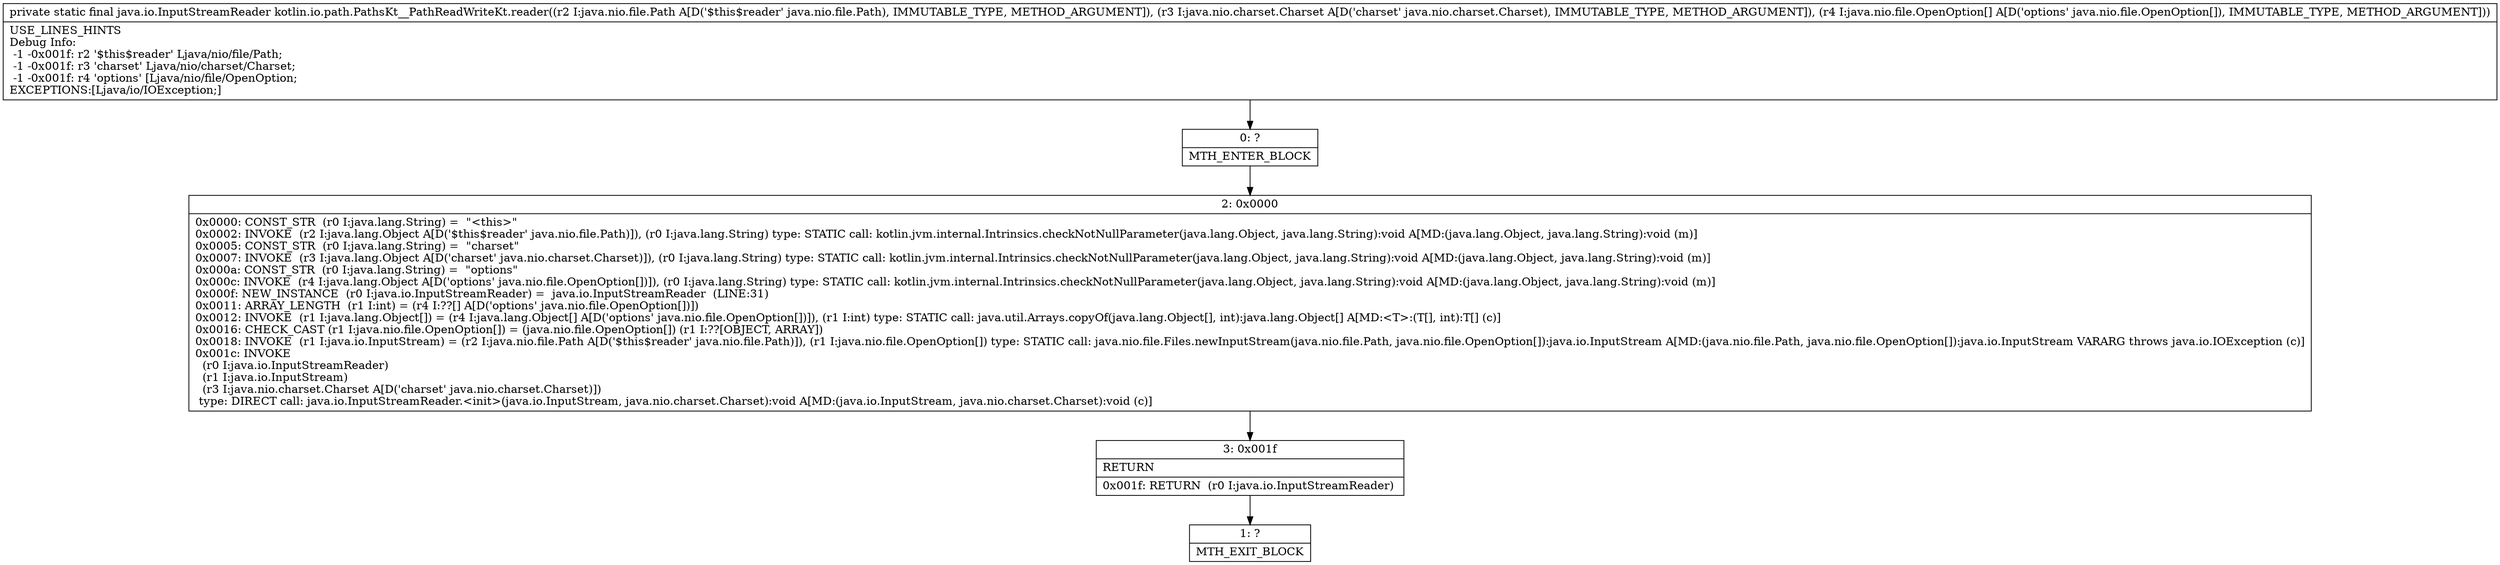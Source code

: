 digraph "CFG forkotlin.io.path.PathsKt__PathReadWriteKt.reader(Ljava\/nio\/file\/Path;Ljava\/nio\/charset\/Charset;[Ljava\/nio\/file\/OpenOption;)Ljava\/io\/InputStreamReader;" {
Node_0 [shape=record,label="{0\:\ ?|MTH_ENTER_BLOCK\l}"];
Node_2 [shape=record,label="{2\:\ 0x0000|0x0000: CONST_STR  (r0 I:java.lang.String) =  \"\<this\>\" \l0x0002: INVOKE  (r2 I:java.lang.Object A[D('$this$reader' java.nio.file.Path)]), (r0 I:java.lang.String) type: STATIC call: kotlin.jvm.internal.Intrinsics.checkNotNullParameter(java.lang.Object, java.lang.String):void A[MD:(java.lang.Object, java.lang.String):void (m)]\l0x0005: CONST_STR  (r0 I:java.lang.String) =  \"charset\" \l0x0007: INVOKE  (r3 I:java.lang.Object A[D('charset' java.nio.charset.Charset)]), (r0 I:java.lang.String) type: STATIC call: kotlin.jvm.internal.Intrinsics.checkNotNullParameter(java.lang.Object, java.lang.String):void A[MD:(java.lang.Object, java.lang.String):void (m)]\l0x000a: CONST_STR  (r0 I:java.lang.String) =  \"options\" \l0x000c: INVOKE  (r4 I:java.lang.Object A[D('options' java.nio.file.OpenOption[])]), (r0 I:java.lang.String) type: STATIC call: kotlin.jvm.internal.Intrinsics.checkNotNullParameter(java.lang.Object, java.lang.String):void A[MD:(java.lang.Object, java.lang.String):void (m)]\l0x000f: NEW_INSTANCE  (r0 I:java.io.InputStreamReader) =  java.io.InputStreamReader  (LINE:31)\l0x0011: ARRAY_LENGTH  (r1 I:int) = (r4 I:??[] A[D('options' java.nio.file.OpenOption[])]) \l0x0012: INVOKE  (r1 I:java.lang.Object[]) = (r4 I:java.lang.Object[] A[D('options' java.nio.file.OpenOption[])]), (r1 I:int) type: STATIC call: java.util.Arrays.copyOf(java.lang.Object[], int):java.lang.Object[] A[MD:\<T\>:(T[], int):T[] (c)]\l0x0016: CHECK_CAST (r1 I:java.nio.file.OpenOption[]) = (java.nio.file.OpenOption[]) (r1 I:??[OBJECT, ARRAY]) \l0x0018: INVOKE  (r1 I:java.io.InputStream) = (r2 I:java.nio.file.Path A[D('$this$reader' java.nio.file.Path)]), (r1 I:java.nio.file.OpenOption[]) type: STATIC call: java.nio.file.Files.newInputStream(java.nio.file.Path, java.nio.file.OpenOption[]):java.io.InputStream A[MD:(java.nio.file.Path, java.nio.file.OpenOption[]):java.io.InputStream VARARG throws java.io.IOException (c)]\l0x001c: INVOKE  \l  (r0 I:java.io.InputStreamReader)\l  (r1 I:java.io.InputStream)\l  (r3 I:java.nio.charset.Charset A[D('charset' java.nio.charset.Charset)])\l type: DIRECT call: java.io.InputStreamReader.\<init\>(java.io.InputStream, java.nio.charset.Charset):void A[MD:(java.io.InputStream, java.nio.charset.Charset):void (c)]\l}"];
Node_3 [shape=record,label="{3\:\ 0x001f|RETURN\l|0x001f: RETURN  (r0 I:java.io.InputStreamReader) \l}"];
Node_1 [shape=record,label="{1\:\ ?|MTH_EXIT_BLOCK\l}"];
MethodNode[shape=record,label="{private static final java.io.InputStreamReader kotlin.io.path.PathsKt__PathReadWriteKt.reader((r2 I:java.nio.file.Path A[D('$this$reader' java.nio.file.Path), IMMUTABLE_TYPE, METHOD_ARGUMENT]), (r3 I:java.nio.charset.Charset A[D('charset' java.nio.charset.Charset), IMMUTABLE_TYPE, METHOD_ARGUMENT]), (r4 I:java.nio.file.OpenOption[] A[D('options' java.nio.file.OpenOption[]), IMMUTABLE_TYPE, METHOD_ARGUMENT]))  | USE_LINES_HINTS\lDebug Info:\l  \-1 \-0x001f: r2 '$this$reader' Ljava\/nio\/file\/Path;\l  \-1 \-0x001f: r3 'charset' Ljava\/nio\/charset\/Charset;\l  \-1 \-0x001f: r4 'options' [Ljava\/nio\/file\/OpenOption;\lEXCEPTIONS:[Ljava\/io\/IOException;]\l}"];
MethodNode -> Node_0;Node_0 -> Node_2;
Node_2 -> Node_3;
Node_3 -> Node_1;
}

